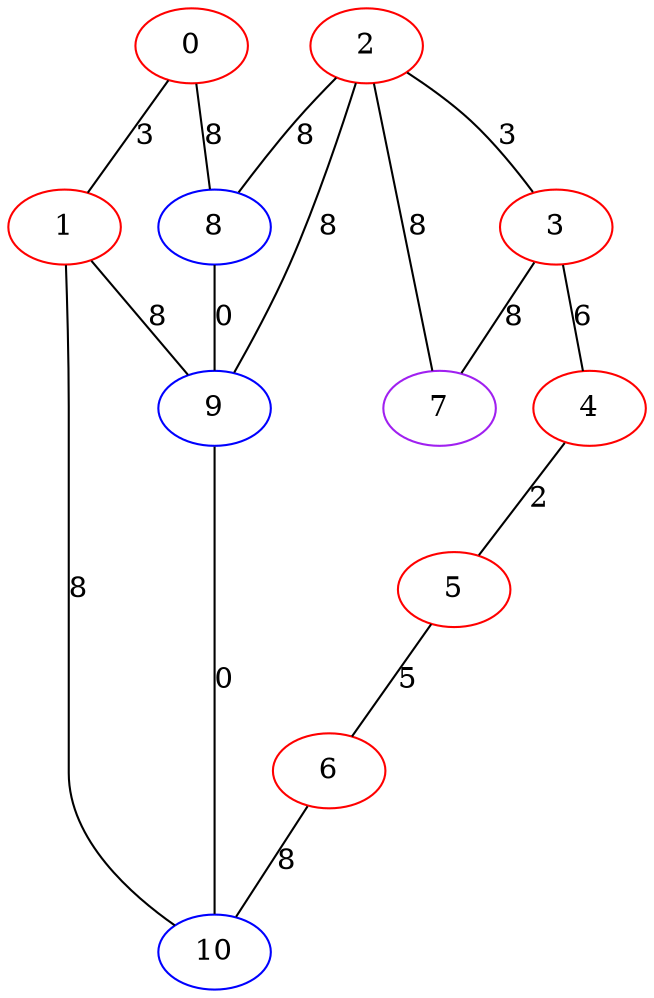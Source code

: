 graph "" {
0 [color=red, weight=1];
1 [color=red, weight=1];
2 [color=red, weight=1];
3 [color=red, weight=1];
4 [color=red, weight=1];
5 [color=red, weight=1];
6 [color=red, weight=1];
7 [color=purple, weight=4];
8 [color=blue, weight=3];
9 [color=blue, weight=3];
10 [color=blue, weight=3];
0 -- 8  [key=0, label=8];
0 -- 1  [key=0, label=3];
1 -- 9  [key=0, label=8];
1 -- 10  [key=0, label=8];
2 -- 8  [key=0, label=8];
2 -- 9  [key=0, label=8];
2 -- 3  [key=0, label=3];
2 -- 7  [key=0, label=8];
3 -- 4  [key=0, label=6];
3 -- 7  [key=0, label=8];
4 -- 5  [key=0, label=2];
5 -- 6  [key=0, label=5];
6 -- 10  [key=0, label=8];
8 -- 9  [key=0, label=0];
9 -- 10  [key=0, label=0];
}
